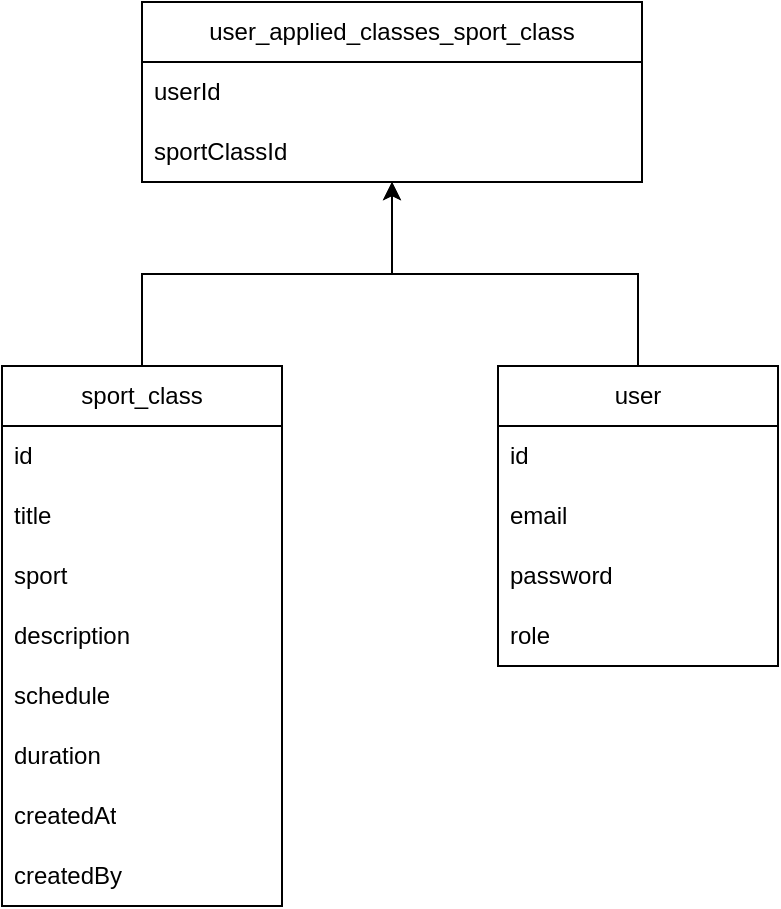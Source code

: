 <mxfile version="27.0.3">
  <diagram name="Page-1" id="5vUpyuleu65v3sqP19As">
    <mxGraphModel dx="1418" dy="752" grid="0" gridSize="10" guides="1" tooltips="1" connect="1" arrows="1" fold="1" page="1" pageScale="1" pageWidth="850" pageHeight="1100" math="0" shadow="0">
      <root>
        <mxCell id="0" />
        <mxCell id="1" parent="0" />
        <mxCell id="taWyZ3w36LvYu43eEIZl-28" style="edgeStyle=orthogonalEdgeStyle;rounded=0;orthogonalLoop=1;jettySize=auto;html=1;" parent="1" source="taWyZ3w36LvYu43eEIZl-8" target="taWyZ3w36LvYu43eEIZl-25" edge="1">
          <mxGeometry relative="1" as="geometry" />
        </mxCell>
        <mxCell id="taWyZ3w36LvYu43eEIZl-8" value="sport_class" style="swimlane;fontStyle=0;childLayout=stackLayout;horizontal=1;startSize=30;horizontalStack=0;resizeParent=1;resizeParentMax=0;resizeLast=0;collapsible=1;marginBottom=0;whiteSpace=wrap;html=1;" parent="1" vertex="1">
          <mxGeometry x="230" y="506" width="140" height="270" as="geometry" />
        </mxCell>
        <mxCell id="taWyZ3w36LvYu43eEIZl-9" value="id" style="text;strokeColor=none;fillColor=none;align=left;verticalAlign=middle;spacingLeft=4;spacingRight=4;overflow=hidden;points=[[0,0.5],[1,0.5]];portConstraint=eastwest;rotatable=0;whiteSpace=wrap;html=1;" parent="taWyZ3w36LvYu43eEIZl-8" vertex="1">
          <mxGeometry y="30" width="140" height="30" as="geometry" />
        </mxCell>
        <mxCell id="taWyZ3w36LvYu43eEIZl-10" value="title" style="text;strokeColor=none;fillColor=none;align=left;verticalAlign=middle;spacingLeft=4;spacingRight=4;overflow=hidden;points=[[0,0.5],[1,0.5]];portConstraint=eastwest;rotatable=0;whiteSpace=wrap;html=1;" parent="taWyZ3w36LvYu43eEIZl-8" vertex="1">
          <mxGeometry y="60" width="140" height="30" as="geometry" />
        </mxCell>
        <mxCell id="taWyZ3w36LvYu43eEIZl-11" value="sport" style="text;strokeColor=none;fillColor=none;align=left;verticalAlign=middle;spacingLeft=4;spacingRight=4;overflow=hidden;points=[[0,0.5],[1,0.5]];portConstraint=eastwest;rotatable=0;whiteSpace=wrap;html=1;" parent="taWyZ3w36LvYu43eEIZl-8" vertex="1">
          <mxGeometry y="90" width="140" height="30" as="geometry" />
        </mxCell>
        <mxCell id="taWyZ3w36LvYu43eEIZl-12" value="description" style="text;strokeColor=none;fillColor=none;align=left;verticalAlign=middle;spacingLeft=4;spacingRight=4;overflow=hidden;points=[[0,0.5],[1,0.5]];portConstraint=eastwest;rotatable=0;whiteSpace=wrap;html=1;" parent="taWyZ3w36LvYu43eEIZl-8" vertex="1">
          <mxGeometry y="120" width="140" height="30" as="geometry" />
        </mxCell>
        <mxCell id="taWyZ3w36LvYu43eEIZl-13" value="schedule" style="text;strokeColor=none;fillColor=none;align=left;verticalAlign=middle;spacingLeft=4;spacingRight=4;overflow=hidden;points=[[0,0.5],[1,0.5]];portConstraint=eastwest;rotatable=0;whiteSpace=wrap;html=1;" parent="taWyZ3w36LvYu43eEIZl-8" vertex="1">
          <mxGeometry y="150" width="140" height="30" as="geometry" />
        </mxCell>
        <mxCell id="taWyZ3w36LvYu43eEIZl-14" value="duration" style="text;strokeColor=none;fillColor=none;align=left;verticalAlign=middle;spacingLeft=4;spacingRight=4;overflow=hidden;points=[[0,0.5],[1,0.5]];portConstraint=eastwest;rotatable=0;whiteSpace=wrap;html=1;" parent="taWyZ3w36LvYu43eEIZl-8" vertex="1">
          <mxGeometry y="180" width="140" height="30" as="geometry" />
        </mxCell>
        <mxCell id="taWyZ3w36LvYu43eEIZl-15" value="createdAt" style="text;strokeColor=none;fillColor=none;align=left;verticalAlign=middle;spacingLeft=4;spacingRight=4;overflow=hidden;points=[[0,0.5],[1,0.5]];portConstraint=eastwest;rotatable=0;whiteSpace=wrap;html=1;" parent="taWyZ3w36LvYu43eEIZl-8" vertex="1">
          <mxGeometry y="210" width="140" height="30" as="geometry" />
        </mxCell>
        <mxCell id="taWyZ3w36LvYu43eEIZl-16" value="createdBy" style="text;strokeColor=none;fillColor=none;align=left;verticalAlign=middle;spacingLeft=4;spacingRight=4;overflow=hidden;points=[[0,0.5],[1,0.5]];portConstraint=eastwest;rotatable=0;whiteSpace=wrap;html=1;" parent="taWyZ3w36LvYu43eEIZl-8" vertex="1">
          <mxGeometry y="240" width="140" height="30" as="geometry" />
        </mxCell>
        <mxCell id="taWyZ3w36LvYu43eEIZl-29" style="edgeStyle=orthogonalEdgeStyle;rounded=0;orthogonalLoop=1;jettySize=auto;html=1;" parent="1" source="taWyZ3w36LvYu43eEIZl-17" target="taWyZ3w36LvYu43eEIZl-25" edge="1">
          <mxGeometry relative="1" as="geometry" />
        </mxCell>
        <mxCell id="taWyZ3w36LvYu43eEIZl-17" value="user" style="swimlane;fontStyle=0;childLayout=stackLayout;horizontal=1;startSize=30;horizontalStack=0;resizeParent=1;resizeParentMax=0;resizeLast=0;collapsible=1;marginBottom=0;whiteSpace=wrap;html=1;" parent="1" vertex="1">
          <mxGeometry x="478" y="506" width="140" height="150" as="geometry" />
        </mxCell>
        <mxCell id="taWyZ3w36LvYu43eEIZl-18" value="id" style="text;strokeColor=none;fillColor=none;align=left;verticalAlign=middle;spacingLeft=4;spacingRight=4;overflow=hidden;points=[[0,0.5],[1,0.5]];portConstraint=eastwest;rotatable=0;whiteSpace=wrap;html=1;" parent="taWyZ3w36LvYu43eEIZl-17" vertex="1">
          <mxGeometry y="30" width="140" height="30" as="geometry" />
        </mxCell>
        <mxCell id="taWyZ3w36LvYu43eEIZl-19" value="email" style="text;strokeColor=none;fillColor=none;align=left;verticalAlign=middle;spacingLeft=4;spacingRight=4;overflow=hidden;points=[[0,0.5],[1,0.5]];portConstraint=eastwest;rotatable=0;whiteSpace=wrap;html=1;" parent="taWyZ3w36LvYu43eEIZl-17" vertex="1">
          <mxGeometry y="60" width="140" height="30" as="geometry" />
        </mxCell>
        <mxCell id="taWyZ3w36LvYu43eEIZl-20" value="password" style="text;strokeColor=none;fillColor=none;align=left;verticalAlign=middle;spacingLeft=4;spacingRight=4;overflow=hidden;points=[[0,0.5],[1,0.5]];portConstraint=eastwest;rotatable=0;whiteSpace=wrap;html=1;" parent="taWyZ3w36LvYu43eEIZl-17" vertex="1">
          <mxGeometry y="90" width="140" height="30" as="geometry" />
        </mxCell>
        <mxCell id="taWyZ3w36LvYu43eEIZl-21" value="role" style="text;strokeColor=none;fillColor=none;align=left;verticalAlign=middle;spacingLeft=4;spacingRight=4;overflow=hidden;points=[[0,0.5],[1,0.5]];portConstraint=eastwest;rotatable=0;whiteSpace=wrap;html=1;" parent="taWyZ3w36LvYu43eEIZl-17" vertex="1">
          <mxGeometry y="120" width="140" height="30" as="geometry" />
        </mxCell>
        <mxCell id="taWyZ3w36LvYu43eEIZl-22" style="edgeStyle=orthogonalEdgeStyle;rounded=0;orthogonalLoop=1;jettySize=auto;html=1;" parent="1" target="taWyZ3w36LvYu43eEIZl-17" edge="1">
          <mxGeometry relative="1" as="geometry" />
        </mxCell>
        <mxCell id="taWyZ3w36LvYu43eEIZl-25" value="user_applied_classes_sport_class" style="swimlane;fontStyle=0;childLayout=stackLayout;horizontal=1;startSize=30;horizontalStack=0;resizeParent=1;resizeParentMax=0;resizeLast=0;collapsible=1;marginBottom=0;whiteSpace=wrap;html=1;" parent="1" vertex="1">
          <mxGeometry x="300" y="324" width="250" height="90" as="geometry" />
        </mxCell>
        <mxCell id="taWyZ3w36LvYu43eEIZl-26" value="userId" style="text;strokeColor=none;fillColor=none;align=left;verticalAlign=middle;spacingLeft=4;spacingRight=4;overflow=hidden;points=[[0,0.5],[1,0.5]];portConstraint=eastwest;rotatable=0;whiteSpace=wrap;html=1;" parent="taWyZ3w36LvYu43eEIZl-25" vertex="1">
          <mxGeometry y="30" width="250" height="30" as="geometry" />
        </mxCell>
        <mxCell id="taWyZ3w36LvYu43eEIZl-27" value="sportClassId" style="text;strokeColor=none;fillColor=none;align=left;verticalAlign=middle;spacingLeft=4;spacingRight=4;overflow=hidden;points=[[0,0.5],[1,0.5]];portConstraint=eastwest;rotatable=0;whiteSpace=wrap;html=1;" parent="taWyZ3w36LvYu43eEIZl-25" vertex="1">
          <mxGeometry y="60" width="250" height="30" as="geometry" />
        </mxCell>
      </root>
    </mxGraphModel>
  </diagram>
</mxfile>
